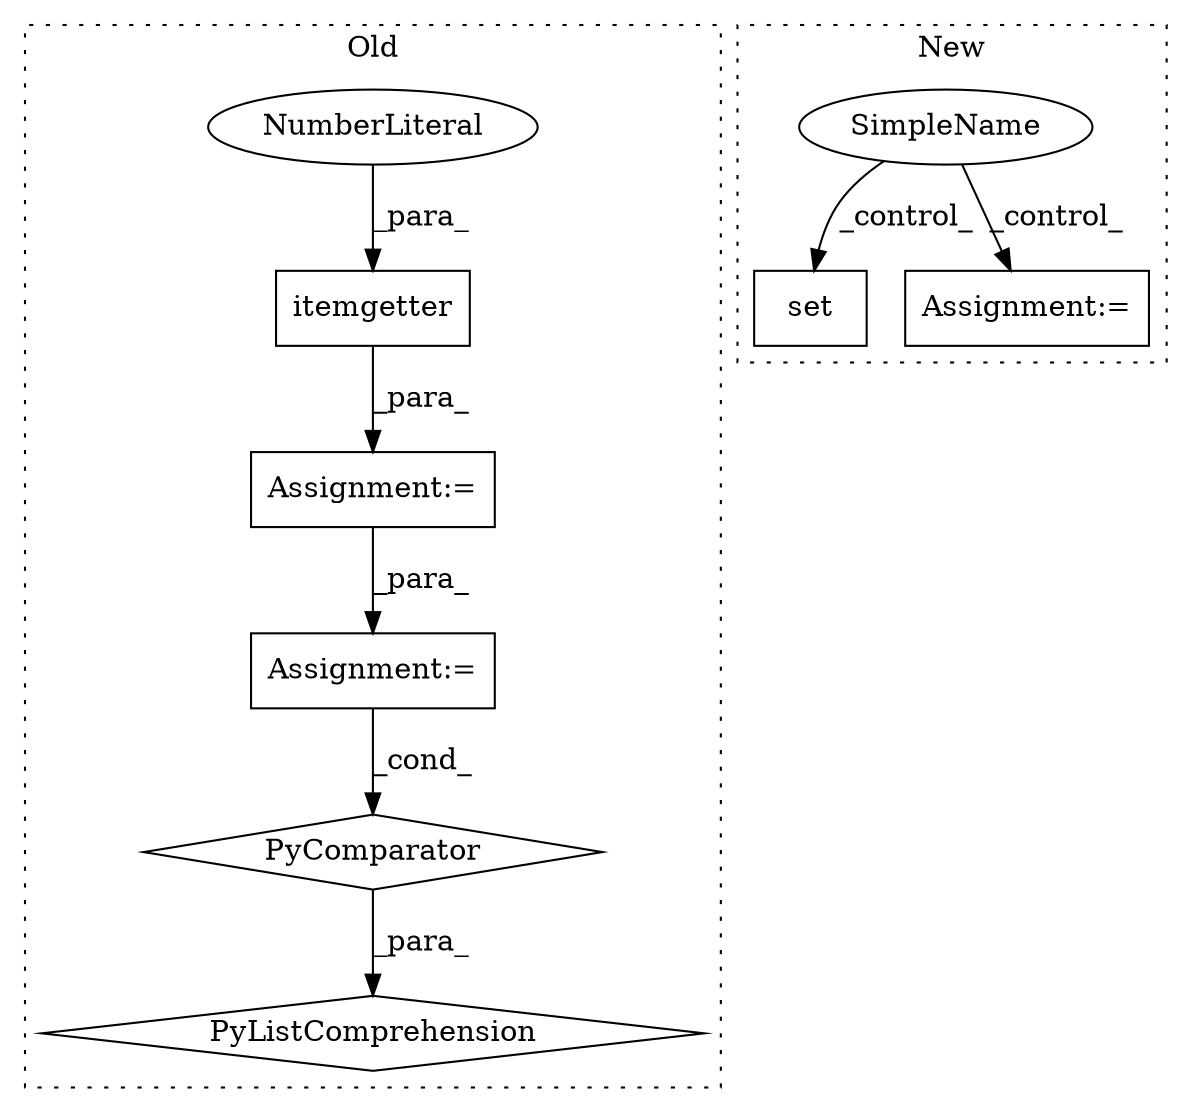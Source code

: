 digraph G {
subgraph cluster0 {
1 [label="itemgetter" a="32" s="10182,10194" l="11,1" shape="box"];
3 [label="PyListComprehension" a="109" s="10237" l="99" shape="diamond"];
4 [label="NumberLiteral" a="34" s="10193" l="1" shape="ellipse"];
5 [label="Assignment:=" a="7" s="10172" l="1" shape="box"];
6 [label="Assignment:=" a="7" s="10303" l="25" shape="box"];
9 [label="PyComparator" a="113" s="10303" l="25" shape="diamond"];
label = "Old";
style="dotted";
}
subgraph cluster1 {
2 [label="set" a="32" s="10494,10517" l="4,1" shape="box"];
7 [label="SimpleName" a="42" s="" l="" shape="ellipse"];
8 [label="Assignment:=" a="7" s="10702" l="1" shape="box"];
label = "New";
style="dotted";
}
1 -> 5 [label="_para_"];
4 -> 1 [label="_para_"];
5 -> 6 [label="_para_"];
6 -> 9 [label="_cond_"];
7 -> 8 [label="_control_"];
7 -> 2 [label="_control_"];
9 -> 3 [label="_para_"];
}